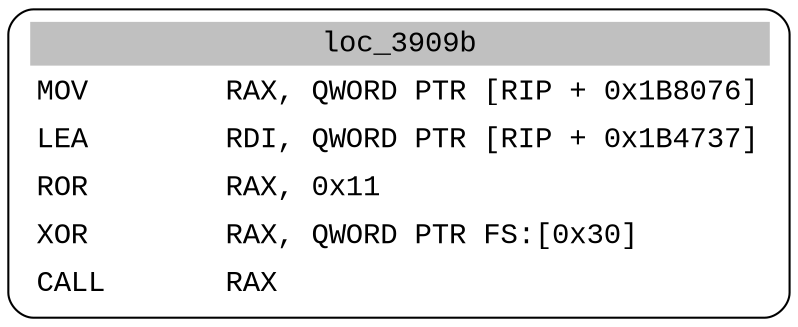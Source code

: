 digraph asm_graph {
1941 [
shape="Mrecord" fontname="Courier New"label =<<table border="0" cellborder="0" cellpadding="3"><tr><td align="center" colspan="2" bgcolor="grey">loc_3909b</td></tr><tr><td align="left">MOV        RAX, QWORD PTR [RIP + 0x1B8076]</td></tr><tr><td align="left">LEA        RDI, QWORD PTR [RIP + 0x1B4737]</td></tr><tr><td align="left">ROR        RAX, 0x11</td></tr><tr><td align="left">XOR        RAX, QWORD PTR FS:[0x30]</td></tr><tr><td align="left">CALL       RAX</td></tr></table>> ];
}